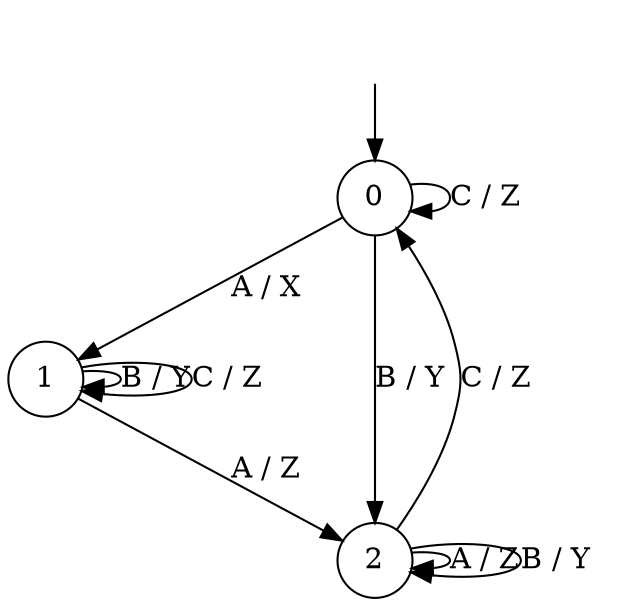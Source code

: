 digraph g {
__start0 [label="" shape="none"];

	s0 [shape="circle" label="0"];
	s1 [shape="circle" label="1"];
	s2 [shape="circle" label="2"];
	s0 -> s1 [label="A / X"];
	s0 -> s2 [label="B / Y"];
	s0 -> s0 [label="C / Z"];
	s1 -> s2 [label="A / Z"];
	s1 -> s1 [label="B / Y"];
	s1 -> s1 [label="C / Z"];
	s2 -> s2 [label="A / Z"];
	s2 -> s2 [label="B / Y"];
	s2 -> s0 [label="C / Z"];

__start0 -> s0;
}
